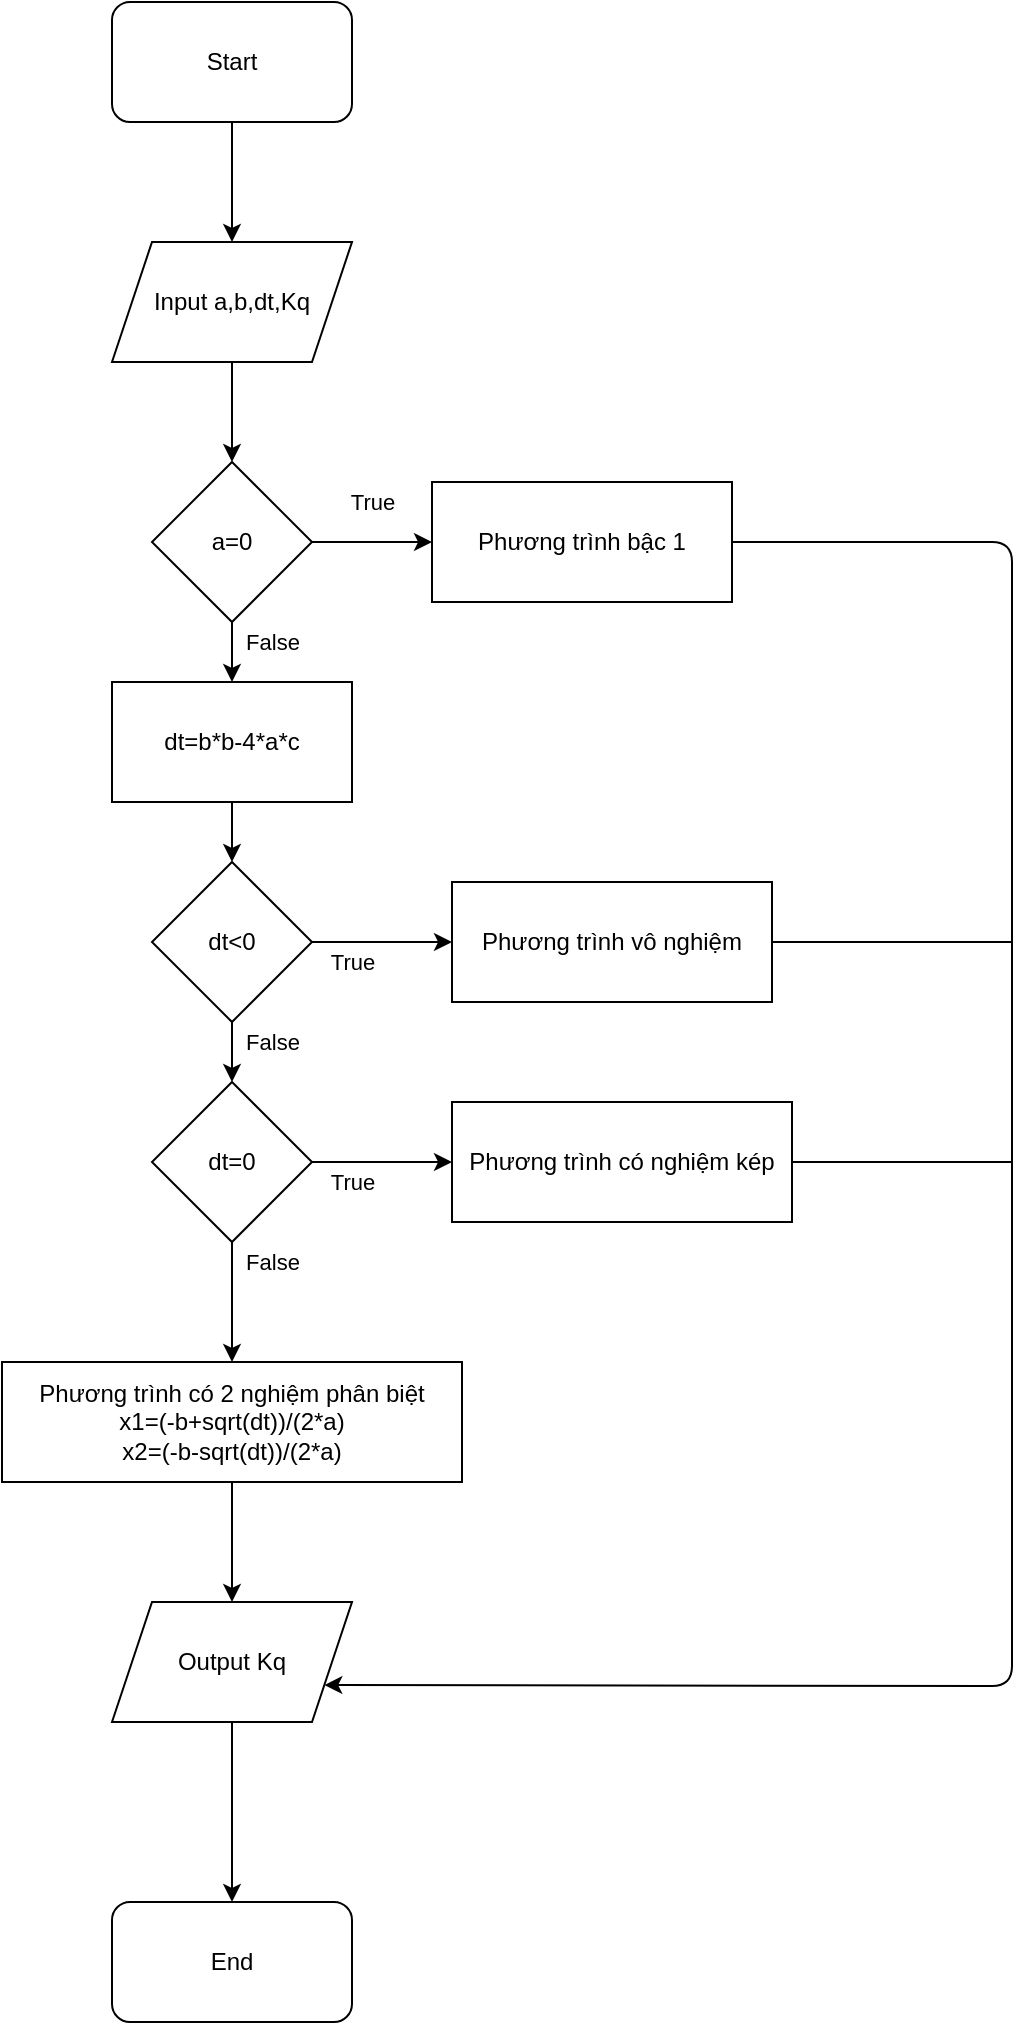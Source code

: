 <mxfile>
    <diagram id="aP7V4RgFkU7nXBXh76FH" name="Page-1">
        <mxGraphModel dx="1130" dy="792" grid="1" gridSize="10" guides="1" tooltips="1" connect="1" arrows="1" fold="1" page="1" pageScale="1" pageWidth="850" pageHeight="1100" math="0" shadow="0">
            <root>
                <mxCell id="0"/>
                <mxCell id="1" parent="0"/>
                <mxCell id="26" style="edgeStyle=none;html=1;exitX=0.5;exitY=1;exitDx=0;exitDy=0;entryX=0.5;entryY=0;entryDx=0;entryDy=0;" edge="1" parent="1" source="2" target="4">
                    <mxGeometry relative="1" as="geometry"/>
                </mxCell>
                <mxCell id="2" value="Start" style="rounded=1;whiteSpace=wrap;html=1;" vertex="1" parent="1">
                    <mxGeometry x="350" y="10" width="120" height="60" as="geometry"/>
                </mxCell>
                <mxCell id="3" value="End" style="rounded=1;whiteSpace=wrap;html=1;" vertex="1" parent="1">
                    <mxGeometry x="350" y="960" width="120" height="60" as="geometry"/>
                </mxCell>
                <mxCell id="27" style="edgeStyle=none;html=1;exitX=0.5;exitY=1;exitDx=0;exitDy=0;entryX=0.5;entryY=0;entryDx=0;entryDy=0;" edge="1" parent="1" source="4" target="5">
                    <mxGeometry relative="1" as="geometry"/>
                </mxCell>
                <mxCell id="4" value="Input a,b,dt,Kq" style="shape=parallelogram;perimeter=parallelogramPerimeter;whiteSpace=wrap;html=1;fixedSize=1;" vertex="1" parent="1">
                    <mxGeometry x="350" y="130" width="120" height="60" as="geometry"/>
                </mxCell>
                <mxCell id="5" value="a=0" style="rhombus;whiteSpace=wrap;html=1;" vertex="1" parent="1">
                    <mxGeometry x="370" y="240" width="80" height="80" as="geometry"/>
                </mxCell>
                <mxCell id="28" style="edgeStyle=none;html=1;exitX=1;exitY=0.5;exitDx=0;exitDy=0;entryX=1;entryY=0.75;entryDx=0;entryDy=0;" edge="1" parent="1" source="6" target="20">
                    <mxGeometry relative="1" as="geometry">
                        <Array as="points">
                            <mxPoint x="800" y="280"/>
                            <mxPoint x="800" y="852"/>
                        </Array>
                    </mxGeometry>
                </mxCell>
                <mxCell id="6" value="Phương trình bậc 1" style="rounded=0;whiteSpace=wrap;html=1;" vertex="1" parent="1">
                    <mxGeometry x="510" y="250" width="150" height="60" as="geometry"/>
                </mxCell>
                <mxCell id="7" value="True" style="edgeStyle=none;html=1;exitX=1;exitY=0.5;exitDx=0;exitDy=0;entryX=0;entryY=0.5;entryDx=0;entryDy=0;" edge="1" parent="1" source="5" target="6">
                    <mxGeometry y="20" relative="1" as="geometry">
                        <mxPoint as="offset"/>
                    </mxGeometry>
                </mxCell>
                <mxCell id="12" style="edgeStyle=none;html=1;exitX=0.5;exitY=1;exitDx=0;exitDy=0;entryX=0.5;entryY=0;entryDx=0;entryDy=0;" edge="1" parent="1" source="8" target="9">
                    <mxGeometry relative="1" as="geometry"/>
                </mxCell>
                <mxCell id="8" value="dt=b*b-4*a*c" style="rounded=0;whiteSpace=wrap;html=1;" vertex="1" parent="1">
                    <mxGeometry x="350" y="350" width="120" height="60" as="geometry"/>
                </mxCell>
                <mxCell id="9" value="dt&amp;lt;0" style="rhombus;whiteSpace=wrap;html=1;" vertex="1" parent="1">
                    <mxGeometry x="370" y="440" width="80" height="80" as="geometry"/>
                </mxCell>
                <mxCell id="10" value="dt=0" style="rhombus;whiteSpace=wrap;html=1;" vertex="1" parent="1">
                    <mxGeometry x="370" y="550" width="80" height="80" as="geometry"/>
                </mxCell>
                <mxCell id="11" value="False" style="edgeStyle=none;html=1;exitX=0.5;exitY=1;exitDx=0;exitDy=0;entryX=0.5;entryY=0;entryDx=0;entryDy=0;" edge="1" parent="1" source="5" target="8">
                    <mxGeometry x="-0.333" y="20" relative="1" as="geometry">
                        <mxPoint as="offset"/>
                    </mxGeometry>
                </mxCell>
                <mxCell id="13" value="Phương trình vô nghiệm" style="rounded=0;whiteSpace=wrap;html=1;" vertex="1" parent="1">
                    <mxGeometry x="520" y="450" width="160" height="60" as="geometry"/>
                </mxCell>
                <mxCell id="15" value="False" style="edgeStyle=none;html=1;exitX=0.5;exitY=1;exitDx=0;exitDy=0;entryX=0.5;entryY=0;entryDx=0;entryDy=0;" edge="1" parent="1" source="9" target="10">
                    <mxGeometry x="-0.333" y="20" relative="1" as="geometry">
                        <mxPoint as="offset"/>
                    </mxGeometry>
                </mxCell>
                <mxCell id="14" value="True" style="edgeStyle=none;html=1;exitX=1;exitY=0.5;exitDx=0;exitDy=0;entryX=0;entryY=0.5;entryDx=0;entryDy=0;" edge="1" parent="1" source="9" target="13">
                    <mxGeometry x="-0.429" y="-10" relative="1" as="geometry">
                        <mxPoint as="offset"/>
                    </mxGeometry>
                </mxCell>
                <mxCell id="16" value="Phương trình có nghiệm kép" style="rounded=0;whiteSpace=wrap;html=1;" vertex="1" parent="1">
                    <mxGeometry x="520" y="560" width="170" height="60" as="geometry"/>
                </mxCell>
                <mxCell id="17" value="True" style="edgeStyle=none;html=1;exitX=1;exitY=0.5;exitDx=0;exitDy=0;entryX=0;entryY=0.5;entryDx=0;entryDy=0;" edge="1" parent="1" source="10" target="16">
                    <mxGeometry x="-0.429" y="-10" relative="1" as="geometry">
                        <mxPoint as="offset"/>
                    </mxGeometry>
                </mxCell>
                <mxCell id="22" style="edgeStyle=none;html=1;exitX=0.5;exitY=1;exitDx=0;exitDy=0;entryX=0.5;entryY=0;entryDx=0;entryDy=0;" edge="1" parent="1" source="18" target="20">
                    <mxGeometry relative="1" as="geometry"/>
                </mxCell>
                <mxCell id="18" value="Phương trình có 2 nghiệm phân biệt&lt;br&gt;x1=(-b+sqrt(dt))/(2*a)&lt;br&gt;x2=(-b-sqrt(dt))/(2*a)" style="rounded=0;whiteSpace=wrap;html=1;" vertex="1" parent="1">
                    <mxGeometry x="295" y="690" width="230" height="60" as="geometry"/>
                </mxCell>
                <mxCell id="19" value="False" style="edgeStyle=none;html=1;exitX=0.5;exitY=1;exitDx=0;exitDy=0;entryX=0.5;entryY=0;entryDx=0;entryDy=0;" edge="1" parent="1" source="10" target="18">
                    <mxGeometry x="-0.667" y="20" relative="1" as="geometry">
                        <mxPoint as="offset"/>
                    </mxGeometry>
                </mxCell>
                <mxCell id="21" style="edgeStyle=none;html=1;exitX=0.5;exitY=1;exitDx=0;exitDy=0;entryX=0.5;entryY=0;entryDx=0;entryDy=0;" edge="1" parent="1" source="20" target="3">
                    <mxGeometry relative="1" as="geometry"/>
                </mxCell>
                <mxCell id="20" value="Output Kq" style="shape=parallelogram;perimeter=parallelogramPerimeter;whiteSpace=wrap;html=1;fixedSize=1;" vertex="1" parent="1">
                    <mxGeometry x="350" y="810" width="120" height="60" as="geometry"/>
                </mxCell>
                <mxCell id="25" value="" style="endArrow=none;html=1;entryX=1;entryY=0.5;entryDx=0;entryDy=0;" edge="1" parent="1" target="16">
                    <mxGeometry width="50" height="50" relative="1" as="geometry">
                        <mxPoint x="800" y="590" as="sourcePoint"/>
                        <mxPoint x="450" y="660" as="targetPoint"/>
                    </mxGeometry>
                </mxCell>
                <mxCell id="29" value="" style="endArrow=none;html=1;entryX=1;entryY=0.5;entryDx=0;entryDy=0;" edge="1" parent="1" target="13">
                    <mxGeometry width="50" height="50" relative="1" as="geometry">
                        <mxPoint x="800" y="480" as="sourcePoint"/>
                        <mxPoint x="450" y="560" as="targetPoint"/>
                    </mxGeometry>
                </mxCell>
            </root>
        </mxGraphModel>
    </diagram>
</mxfile>